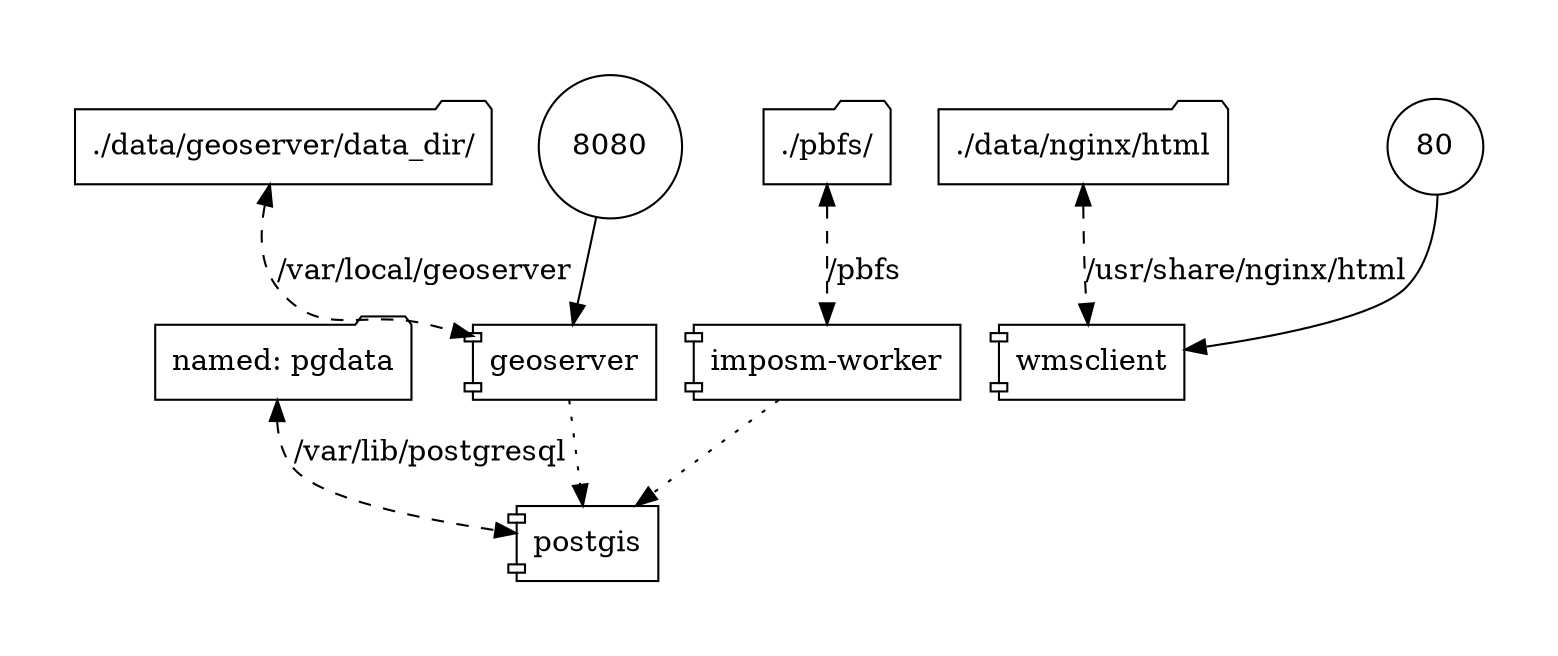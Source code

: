 digraph {
  graph [bgcolor="#ffffff" pad=0.5 ratio="fill"]
  "named: pgdata" [shape="folder"]
  "geoserver" [shape="component"]
  "postgis" [shape="component"]
  "./data/geoserver/data_dir/" [shape="folder"]
  8080 [shape="circle"]
  "wmsclient" [shape="component"]
  "./data/nginx/html" [shape="folder"]
  80 [shape="circle"]
  "imposm-worker" [shape="component"]
  "./pbfs/" [shape="folder"]
  "geoserver" -> "postgis" [style="dotted"]
  "./data/geoserver/data_dir/" -> "geoserver" [style="dashed" label="/var/local/geoserver" dir="both"]
  8080 -> "geoserver" [style="solid"]
  "./data/nginx/html" -> "wmsclient" [style="dashed" label="/usr/share/nginx/html" dir="both"]
  80 -> "wmsclient" [style="solid"]
  "named: pgdata" -> "postgis" [style="dashed" label="/var/lib/postgresql" dir="both"]
  "imposm-worker" -> "postgis" [style="dotted"]
  "./pbfs/" -> "imposm-worker" [style="dashed" label="/pbfs" dir="both"]
}
